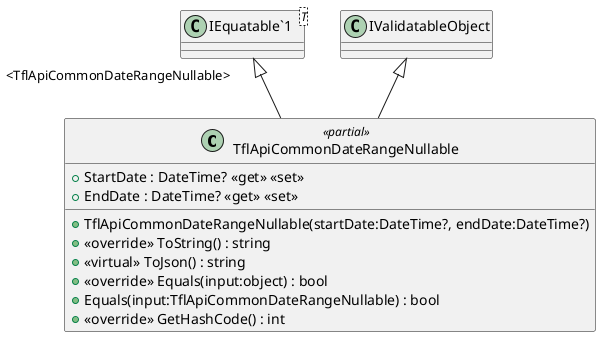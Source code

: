 @startuml
class TflApiCommonDateRangeNullable <<partial>> {
    + TflApiCommonDateRangeNullable(startDate:DateTime?, endDate:DateTime?)
    + StartDate : DateTime? <<get>> <<set>>
    + EndDate : DateTime? <<get>> <<set>>
    + <<override>> ToString() : string
    + <<virtual>> ToJson() : string
    + <<override>> Equals(input:object) : bool
    + Equals(input:TflApiCommonDateRangeNullable) : bool
    + <<override>> GetHashCode() : int
}
class "IEquatable`1"<T> {
}
"IEquatable`1" "<TflApiCommonDateRangeNullable>" <|-- TflApiCommonDateRangeNullable
IValidatableObject <|-- TflApiCommonDateRangeNullable
@enduml
